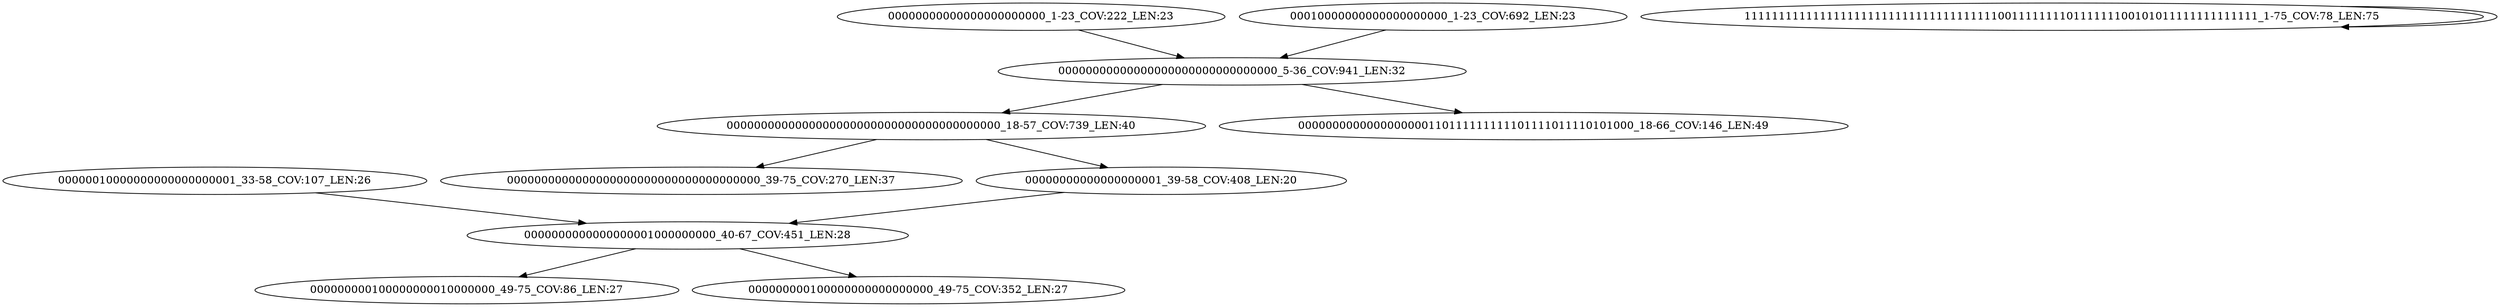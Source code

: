 digraph G {
    "0000000000000000000000000000000000000000_18-57_COV:739_LEN:40" -> "0000000000000000000000000000000000000_39-75_COV:270_LEN:37";
    "0000000000000000000000000000000000000000_18-57_COV:739_LEN:40" -> "00000000000000000001_39-58_COV:408_LEN:20";
    "00000000000000000000000_1-23_COV:222_LEN:23" -> "00000000000000000000000000000000_5-36_COV:941_LEN:32";
    "0000000000000000001000000000_40-67_COV:451_LEN:28" -> "000000000100000000010000000_49-75_COV:86_LEN:27";
    "0000000000000000001000000000_40-67_COV:451_LEN:28" -> "000000000100000000000000000_49-75_COV:352_LEN:27";
    "00000000000000000000000000000000_5-36_COV:941_LEN:32" -> "0000000000000000000000000000000000000000_18-57_COV:739_LEN:40";
    "00000000000000000000000000000000_5-36_COV:941_LEN:32" -> "0000000000000000000110111111111101111011110101000_18-66_COV:146_LEN:49";
    "00000010000000000000000001_33-58_COV:107_LEN:26" -> "0000000000000000001000000000_40-67_COV:451_LEN:28";
    "111111111111111111111111111111111111100111111110111111100101011111111111111_1-75_COV:78_LEN:75" -> "111111111111111111111111111111111111100111111110111111100101011111111111111_1-75_COV:78_LEN:75";
    "00010000000000000000000_1-23_COV:692_LEN:23" -> "00000000000000000000000000000000_5-36_COV:941_LEN:32";
    "00000000000000000001_39-58_COV:408_LEN:20" -> "0000000000000000001000000000_40-67_COV:451_LEN:28";
}
